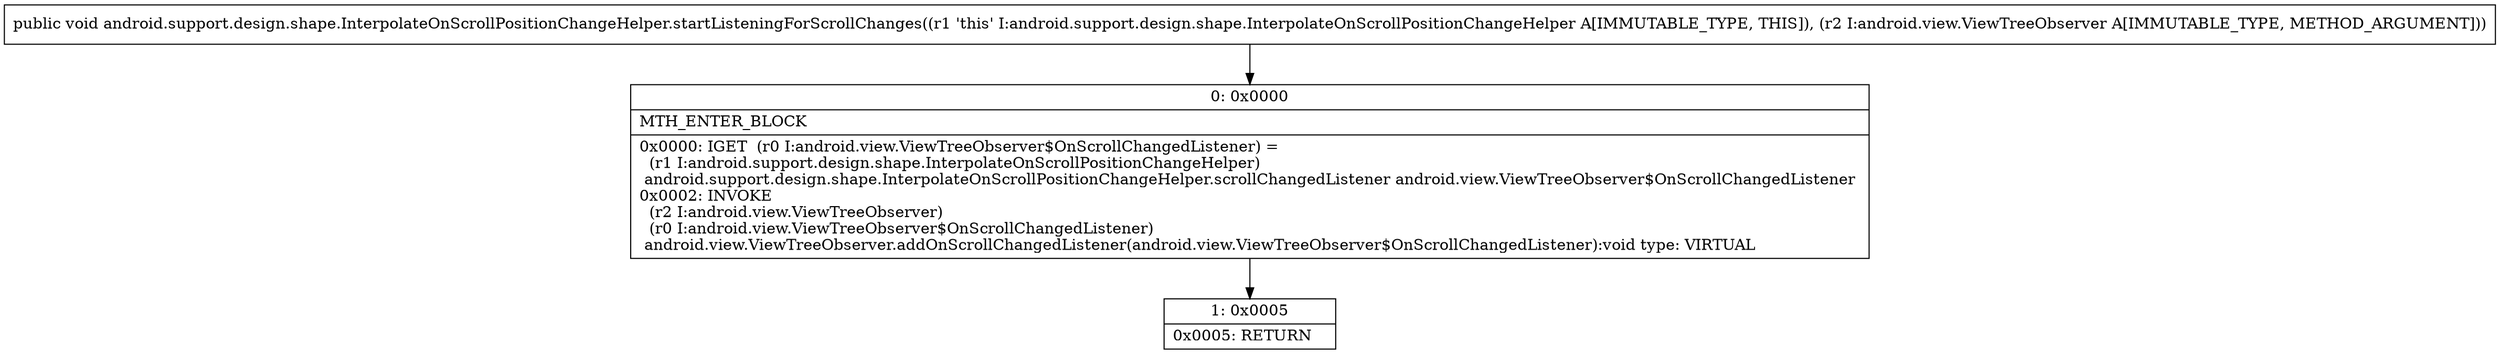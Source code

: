 digraph "CFG forandroid.support.design.shape.InterpolateOnScrollPositionChangeHelper.startListeningForScrollChanges(Landroid\/view\/ViewTreeObserver;)V" {
Node_0 [shape=record,label="{0\:\ 0x0000|MTH_ENTER_BLOCK\l|0x0000: IGET  (r0 I:android.view.ViewTreeObserver$OnScrollChangedListener) = \l  (r1 I:android.support.design.shape.InterpolateOnScrollPositionChangeHelper)\l android.support.design.shape.InterpolateOnScrollPositionChangeHelper.scrollChangedListener android.view.ViewTreeObserver$OnScrollChangedListener \l0x0002: INVOKE  \l  (r2 I:android.view.ViewTreeObserver)\l  (r0 I:android.view.ViewTreeObserver$OnScrollChangedListener)\l android.view.ViewTreeObserver.addOnScrollChangedListener(android.view.ViewTreeObserver$OnScrollChangedListener):void type: VIRTUAL \l}"];
Node_1 [shape=record,label="{1\:\ 0x0005|0x0005: RETURN   \l}"];
MethodNode[shape=record,label="{public void android.support.design.shape.InterpolateOnScrollPositionChangeHelper.startListeningForScrollChanges((r1 'this' I:android.support.design.shape.InterpolateOnScrollPositionChangeHelper A[IMMUTABLE_TYPE, THIS]), (r2 I:android.view.ViewTreeObserver A[IMMUTABLE_TYPE, METHOD_ARGUMENT])) }"];
MethodNode -> Node_0;
Node_0 -> Node_1;
}

